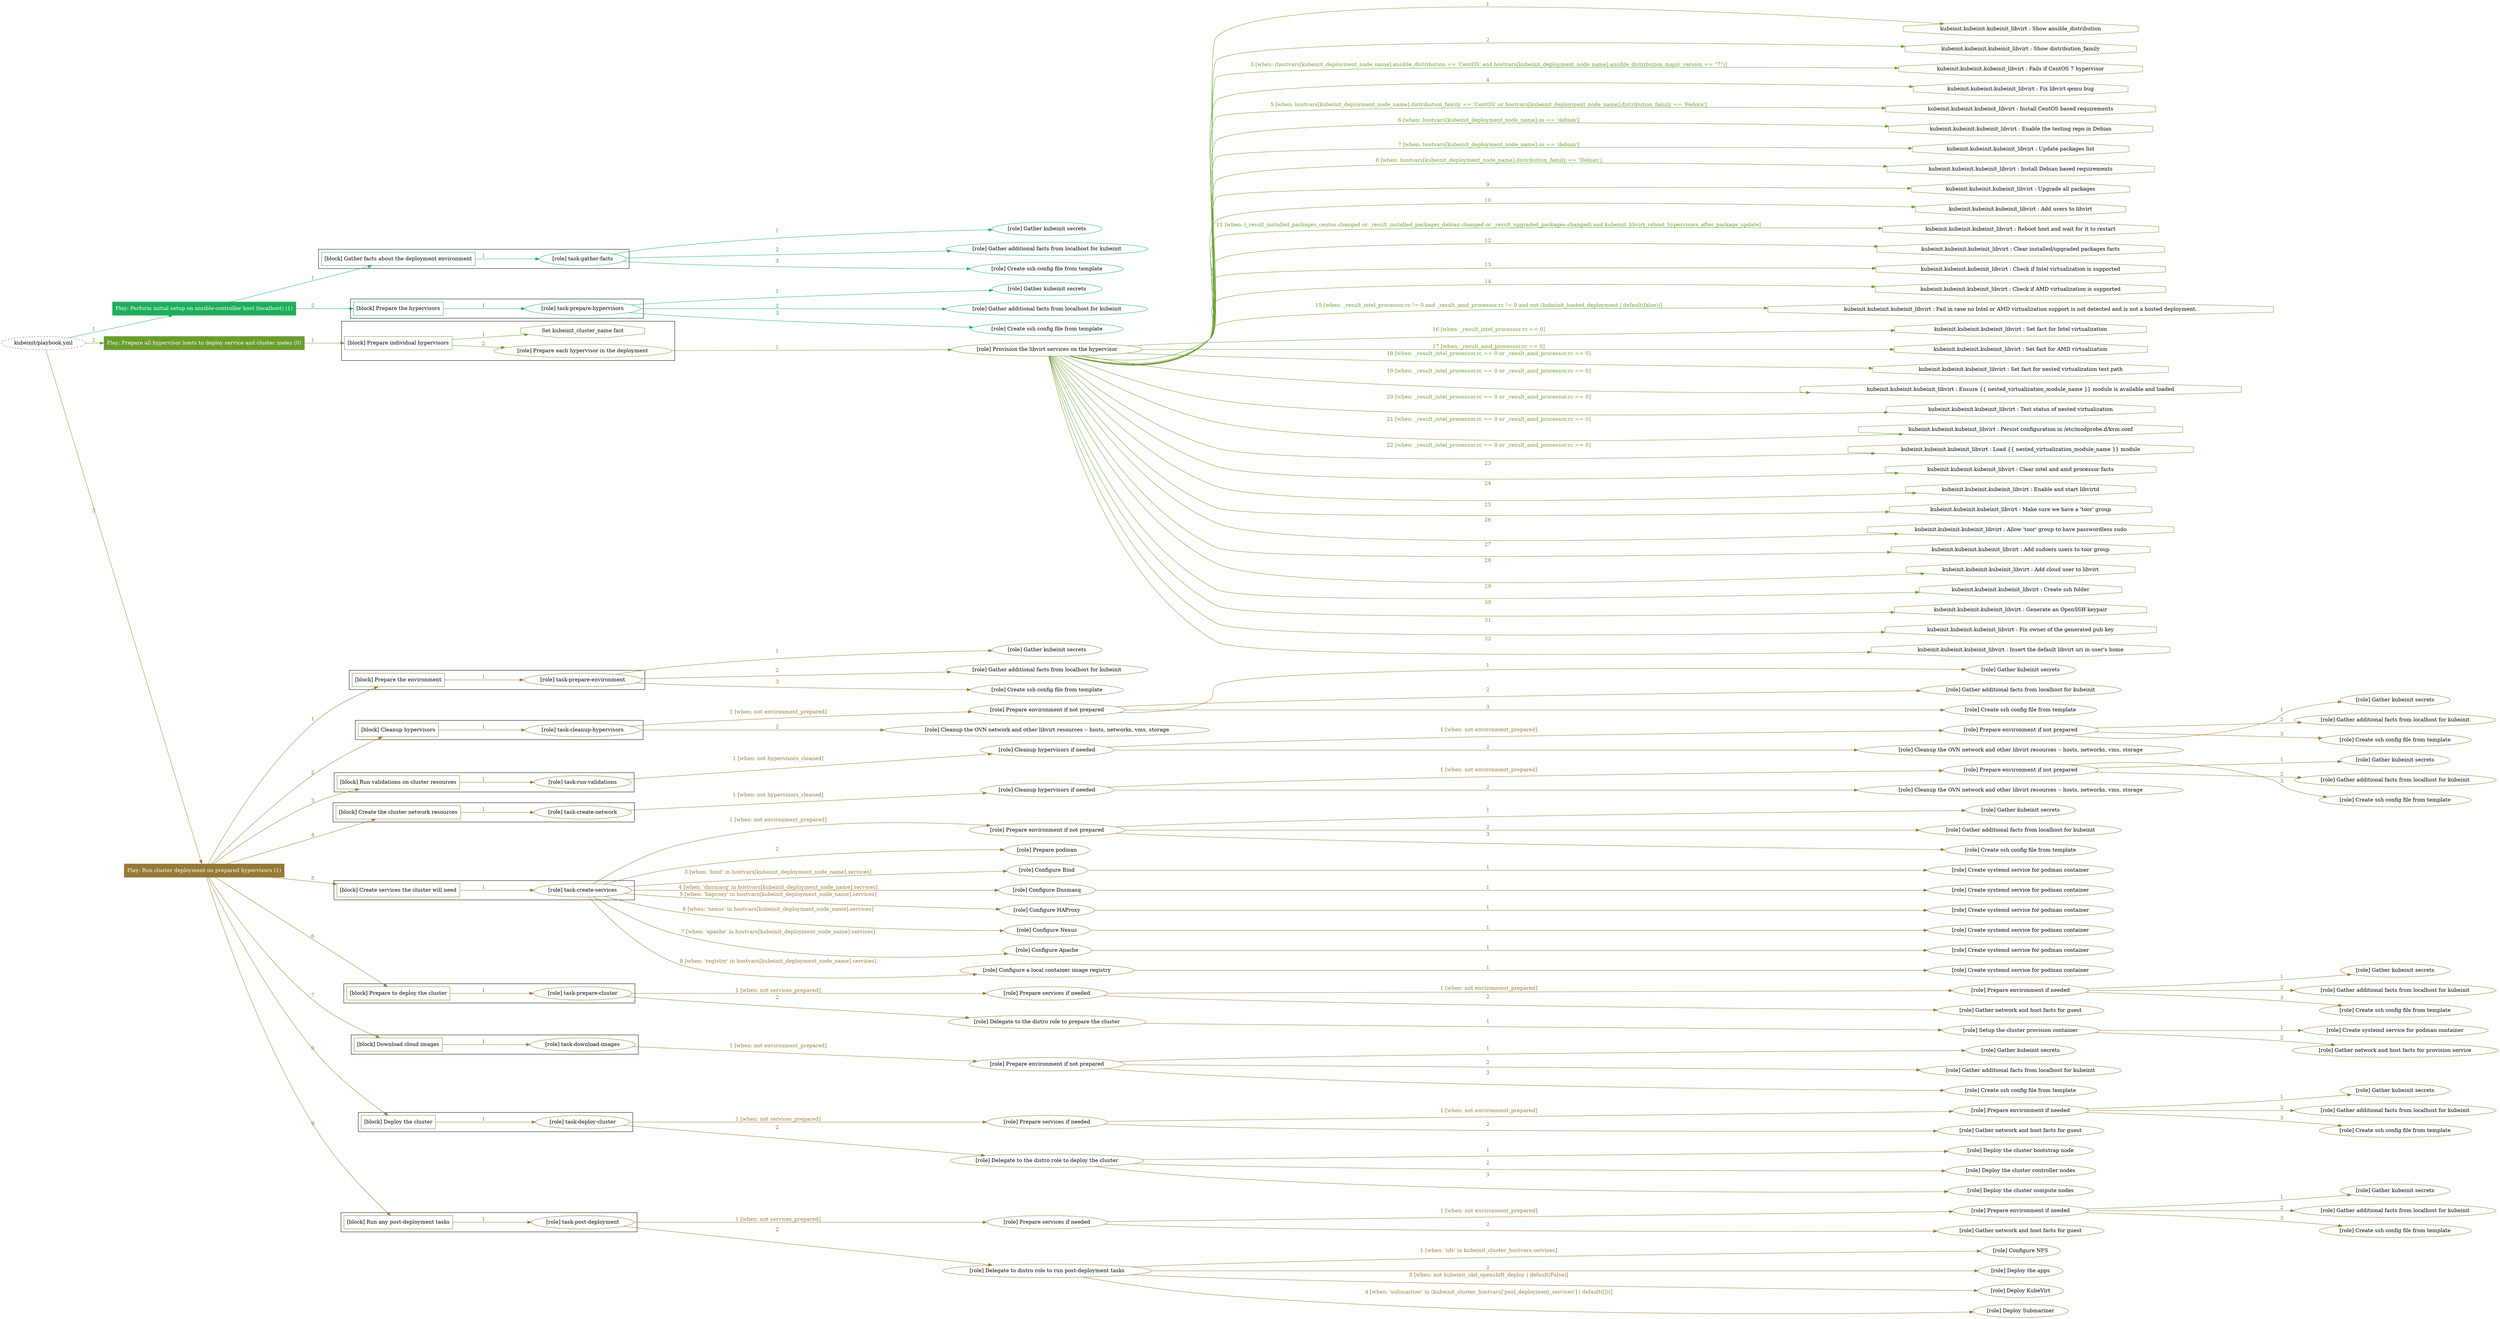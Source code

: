 digraph {
	graph [concentrate=true ordering=in rankdir=LR ratio=fill]
	edge [esep=5 sep=10]
	"kubeinit/playbook.yml" [URL="/home/runner/work/kubeinit/kubeinit/kubeinit/playbook.yml" id=playbook_3b40870b style=dotted]
	play_2f02eaa1 [label="Play: Perform initial setup on ansible-controller host (localhost) (1)" URL="/home/runner/work/kubeinit/kubeinit/kubeinit/playbook.yml" color="#1eae5c" fontcolor="#ffffff" id=play_2f02eaa1 shape=box style=filled tooltip=localhost]
	"kubeinit/playbook.yml" -> play_2f02eaa1 [label="1 " color="#1eae5c" fontcolor="#1eae5c" id=edge_37b117de labeltooltip="1 " tooltip="1 "]
	subgraph "Gather kubeinit secrets" {
		role_f2688296 [label="[role] Gather kubeinit secrets" URL="/home/runner/.ansible/collections/ansible_collections/kubeinit/kubeinit/roles/kubeinit_prepare/tasks/gather_kubeinit_facts.yml" color="#1eae5c" id=role_f2688296 tooltip="Gather kubeinit secrets"]
	}
	subgraph "Gather additional facts from localhost for kubeinit" {
		role_681c1ff6 [label="[role] Gather additional facts from localhost for kubeinit" URL="/home/runner/.ansible/collections/ansible_collections/kubeinit/kubeinit/roles/kubeinit_prepare/tasks/gather_kubeinit_facts.yml" color="#1eae5c" id=role_681c1ff6 tooltip="Gather additional facts from localhost for kubeinit"]
	}
	subgraph "Create ssh config file from template" {
		role_3a95ee9e [label="[role] Create ssh config file from template" URL="/home/runner/.ansible/collections/ansible_collections/kubeinit/kubeinit/roles/kubeinit_prepare/tasks/gather_kubeinit_facts.yml" color="#1eae5c" id=role_3a95ee9e tooltip="Create ssh config file from template"]
	}
	subgraph "task-gather-facts" {
		role_7ca264fc [label="[role] task-gather-facts" URL="/home/runner/work/kubeinit/kubeinit/kubeinit/playbook.yml" color="#1eae5c" id=role_7ca264fc tooltip="task-gather-facts"]
		role_7ca264fc -> role_f2688296 [label="1 " color="#1eae5c" fontcolor="#1eae5c" id=edge_5068c0fe labeltooltip="1 " tooltip="1 "]
		role_7ca264fc -> role_681c1ff6 [label="2 " color="#1eae5c" fontcolor="#1eae5c" id=edge_71cbb756 labeltooltip="2 " tooltip="2 "]
		role_7ca264fc -> role_3a95ee9e [label="3 " color="#1eae5c" fontcolor="#1eae5c" id=edge_960f82af labeltooltip="3 " tooltip="3 "]
	}
	subgraph "Gather kubeinit secrets" {
		role_aab7a4bd [label="[role] Gather kubeinit secrets" URL="/home/runner/.ansible/collections/ansible_collections/kubeinit/kubeinit/roles/kubeinit_prepare/tasks/gather_kubeinit_facts.yml" color="#1eae5c" id=role_aab7a4bd tooltip="Gather kubeinit secrets"]
	}
	subgraph "Gather additional facts from localhost for kubeinit" {
		role_db369f5a [label="[role] Gather additional facts from localhost for kubeinit" URL="/home/runner/.ansible/collections/ansible_collections/kubeinit/kubeinit/roles/kubeinit_prepare/tasks/gather_kubeinit_facts.yml" color="#1eae5c" id=role_db369f5a tooltip="Gather additional facts from localhost for kubeinit"]
	}
	subgraph "Create ssh config file from template" {
		role_36dd1d55 [label="[role] Create ssh config file from template" URL="/home/runner/.ansible/collections/ansible_collections/kubeinit/kubeinit/roles/kubeinit_prepare/tasks/gather_kubeinit_facts.yml" color="#1eae5c" id=role_36dd1d55 tooltip="Create ssh config file from template"]
	}
	subgraph "task-prepare-hypervisors" {
		role_15b786cc [label="[role] task-prepare-hypervisors" URL="/home/runner/work/kubeinit/kubeinit/kubeinit/playbook.yml" color="#1eae5c" id=role_15b786cc tooltip="task-prepare-hypervisors"]
		role_15b786cc -> role_aab7a4bd [label="1 " color="#1eae5c" fontcolor="#1eae5c" id=edge_95861887 labeltooltip="1 " tooltip="1 "]
		role_15b786cc -> role_db369f5a [label="2 " color="#1eae5c" fontcolor="#1eae5c" id=edge_e747550c labeltooltip="2 " tooltip="2 "]
		role_15b786cc -> role_36dd1d55 [label="3 " color="#1eae5c" fontcolor="#1eae5c" id=edge_9edb1873 labeltooltip="3 " tooltip="3 "]
	}
	subgraph "Play: Perform initial setup on ansible-controller host (localhost) (1)" {
		play_2f02eaa1 -> block_1861567a [label=1 color="#1eae5c" fontcolor="#1eae5c" id=edge_2ccacb82 labeltooltip=1 tooltip=1]
		subgraph cluster_block_1861567a {
			block_1861567a [label="[block] Gather facts about the deployment environment" URL="/home/runner/work/kubeinit/kubeinit/kubeinit/playbook.yml" color="#1eae5c" id=block_1861567a labeltooltip="Gather facts about the deployment environment" shape=box tooltip="Gather facts about the deployment environment"]
			block_1861567a -> role_7ca264fc [label="1 " color="#1eae5c" fontcolor="#1eae5c" id=edge_a9a51ffd labeltooltip="1 " tooltip="1 "]
		}
		play_2f02eaa1 -> block_8d7b2e2c [label=2 color="#1eae5c" fontcolor="#1eae5c" id=edge_6d571b56 labeltooltip=2 tooltip=2]
		subgraph cluster_block_8d7b2e2c {
			block_8d7b2e2c [label="[block] Prepare the hypervisors" URL="/home/runner/work/kubeinit/kubeinit/kubeinit/playbook.yml" color="#1eae5c" id=block_8d7b2e2c labeltooltip="Prepare the hypervisors" shape=box tooltip="Prepare the hypervisors"]
			block_8d7b2e2c -> role_15b786cc [label="1 " color="#1eae5c" fontcolor="#1eae5c" id=edge_fd70628d labeltooltip="1 " tooltip="1 "]
		}
	}
	play_cbd57466 [label="Play: Prepare all hypervisor hosts to deploy service and cluster nodes (0)" URL="/home/runner/work/kubeinit/kubeinit/kubeinit/playbook.yml" color="#6a9d2f" fontcolor="#ffffff" id=play_cbd57466 shape=box style=filled tooltip="Play: Prepare all hypervisor hosts to deploy service and cluster nodes (0)"]
	"kubeinit/playbook.yml" -> play_cbd57466 [label="2 " color="#6a9d2f" fontcolor="#6a9d2f" id=edge_7579f6fa labeltooltip="2 " tooltip="2 "]
	subgraph "Provision the libvirt services on the hypervisor" {
		role_9cfc16f7 [label="[role] Provision the libvirt services on the hypervisor" URL="/home/runner/.ansible/collections/ansible_collections/kubeinit/kubeinit/roles/kubeinit_prepare/tasks/prepare_hypervisor.yml" color="#6a9d2f" id=role_9cfc16f7 tooltip="Provision the libvirt services on the hypervisor"]
		task_bb41ac71 [label="kubeinit.kubeinit.kubeinit_libvirt : Show ansible_distribution" URL="/home/runner/.ansible/collections/ansible_collections/kubeinit/kubeinit/roles/kubeinit_libvirt/tasks/main.yml" color="#6a9d2f" id=task_bb41ac71 shape=octagon tooltip="kubeinit.kubeinit.kubeinit_libvirt : Show ansible_distribution"]
		role_9cfc16f7 -> task_bb41ac71 [label="1 " color="#6a9d2f" fontcolor="#6a9d2f" id=edge_be9761fe labeltooltip="1 " tooltip="1 "]
		task_4e45480d [label="kubeinit.kubeinit.kubeinit_libvirt : Show distribution_family" URL="/home/runner/.ansible/collections/ansible_collections/kubeinit/kubeinit/roles/kubeinit_libvirt/tasks/main.yml" color="#6a9d2f" id=task_4e45480d shape=octagon tooltip="kubeinit.kubeinit.kubeinit_libvirt : Show distribution_family"]
		role_9cfc16f7 -> task_4e45480d [label="2 " color="#6a9d2f" fontcolor="#6a9d2f" id=edge_5bf2eb8a labeltooltip="2 " tooltip="2 "]
		task_5ab25f3a [label="kubeinit.kubeinit.kubeinit_libvirt : Fails if CentOS 7 hypervisor" URL="/home/runner/.ansible/collections/ansible_collections/kubeinit/kubeinit/roles/kubeinit_libvirt/tasks/main.yml" color="#6a9d2f" id=task_5ab25f3a shape=octagon tooltip="kubeinit.kubeinit.kubeinit_libvirt : Fails if CentOS 7 hypervisor"]
		role_9cfc16f7 -> task_5ab25f3a [label="3 [when: (hostvars[kubeinit_deployment_node_name].ansible_distribution == 'CentOS' and hostvars[kubeinit_deployment_node_name].ansible_distribution_major_version == \"7\")]" color="#6a9d2f" fontcolor="#6a9d2f" id=edge_ed1b0be9 labeltooltip="3 [when: (hostvars[kubeinit_deployment_node_name].ansible_distribution == 'CentOS' and hostvars[kubeinit_deployment_node_name].ansible_distribution_major_version == \"7\")]" tooltip="3 [when: (hostvars[kubeinit_deployment_node_name].ansible_distribution == 'CentOS' and hostvars[kubeinit_deployment_node_name].ansible_distribution_major_version == \"7\")]"]
		task_e7e89a73 [label="kubeinit.kubeinit.kubeinit_libvirt : Fix libvirt qemu bug" URL="/home/runner/.ansible/collections/ansible_collections/kubeinit/kubeinit/roles/kubeinit_libvirt/tasks/main.yml" color="#6a9d2f" id=task_e7e89a73 shape=octagon tooltip="kubeinit.kubeinit.kubeinit_libvirt : Fix libvirt qemu bug"]
		role_9cfc16f7 -> task_e7e89a73 [label="4 " color="#6a9d2f" fontcolor="#6a9d2f" id=edge_d0fbff48 labeltooltip="4 " tooltip="4 "]
		task_4343c607 [label="kubeinit.kubeinit.kubeinit_libvirt : Install CentOS based requirements" URL="/home/runner/.ansible/collections/ansible_collections/kubeinit/kubeinit/roles/kubeinit_libvirt/tasks/main.yml" color="#6a9d2f" id=task_4343c607 shape=octagon tooltip="kubeinit.kubeinit.kubeinit_libvirt : Install CentOS based requirements"]
		role_9cfc16f7 -> task_4343c607 [label="5 [when: hostvars[kubeinit_deployment_node_name].distribution_family == 'CentOS' or hostvars[kubeinit_deployment_node_name].distribution_family == 'Fedora']" color="#6a9d2f" fontcolor="#6a9d2f" id=edge_e0c9ebb2 labeltooltip="5 [when: hostvars[kubeinit_deployment_node_name].distribution_family == 'CentOS' or hostvars[kubeinit_deployment_node_name].distribution_family == 'Fedora']" tooltip="5 [when: hostvars[kubeinit_deployment_node_name].distribution_family == 'CentOS' or hostvars[kubeinit_deployment_node_name].distribution_family == 'Fedora']"]
		task_c0217ca9 [label="kubeinit.kubeinit.kubeinit_libvirt : Enable the testing repo in Debian" URL="/home/runner/.ansible/collections/ansible_collections/kubeinit/kubeinit/roles/kubeinit_libvirt/tasks/main.yml" color="#6a9d2f" id=task_c0217ca9 shape=octagon tooltip="kubeinit.kubeinit.kubeinit_libvirt : Enable the testing repo in Debian"]
		role_9cfc16f7 -> task_c0217ca9 [label="6 [when: hostvars[kubeinit_deployment_node_name].os == 'debian']" color="#6a9d2f" fontcolor="#6a9d2f" id=edge_cd344d5f labeltooltip="6 [when: hostvars[kubeinit_deployment_node_name].os == 'debian']" tooltip="6 [when: hostvars[kubeinit_deployment_node_name].os == 'debian']"]
		task_b7458547 [label="kubeinit.kubeinit.kubeinit_libvirt : Update packages list" URL="/home/runner/.ansible/collections/ansible_collections/kubeinit/kubeinit/roles/kubeinit_libvirt/tasks/main.yml" color="#6a9d2f" id=task_b7458547 shape=octagon tooltip="kubeinit.kubeinit.kubeinit_libvirt : Update packages list"]
		role_9cfc16f7 -> task_b7458547 [label="7 [when: hostvars[kubeinit_deployment_node_name].os == 'debian']" color="#6a9d2f" fontcolor="#6a9d2f" id=edge_3ba72596 labeltooltip="7 [when: hostvars[kubeinit_deployment_node_name].os == 'debian']" tooltip="7 [when: hostvars[kubeinit_deployment_node_name].os == 'debian']"]
		task_cec2689b [label="kubeinit.kubeinit.kubeinit_libvirt : Install Debian based requirements" URL="/home/runner/.ansible/collections/ansible_collections/kubeinit/kubeinit/roles/kubeinit_libvirt/tasks/main.yml" color="#6a9d2f" id=task_cec2689b shape=octagon tooltip="kubeinit.kubeinit.kubeinit_libvirt : Install Debian based requirements"]
		role_9cfc16f7 -> task_cec2689b [label="8 [when: hostvars[kubeinit_deployment_node_name].distribution_family == 'Debian']" color="#6a9d2f" fontcolor="#6a9d2f" id=edge_e3cadd0e labeltooltip="8 [when: hostvars[kubeinit_deployment_node_name].distribution_family == 'Debian']" tooltip="8 [when: hostvars[kubeinit_deployment_node_name].distribution_family == 'Debian']"]
		task_de6f4843 [label="kubeinit.kubeinit.kubeinit_libvirt : Upgrade all packages" URL="/home/runner/.ansible/collections/ansible_collections/kubeinit/kubeinit/roles/kubeinit_libvirt/tasks/main.yml" color="#6a9d2f" id=task_de6f4843 shape=octagon tooltip="kubeinit.kubeinit.kubeinit_libvirt : Upgrade all packages"]
		role_9cfc16f7 -> task_de6f4843 [label="9 " color="#6a9d2f" fontcolor="#6a9d2f" id=edge_4af02296 labeltooltip="9 " tooltip="9 "]
		task_ada55b78 [label="kubeinit.kubeinit.kubeinit_libvirt : Add users to libvirt" URL="/home/runner/.ansible/collections/ansible_collections/kubeinit/kubeinit/roles/kubeinit_libvirt/tasks/main.yml" color="#6a9d2f" id=task_ada55b78 shape=octagon tooltip="kubeinit.kubeinit.kubeinit_libvirt : Add users to libvirt"]
		role_9cfc16f7 -> task_ada55b78 [label="10 " color="#6a9d2f" fontcolor="#6a9d2f" id=edge_ba0f1346 labeltooltip="10 " tooltip="10 "]
		task_84255493 [label="kubeinit.kubeinit.kubeinit_libvirt : Reboot host and wait for it to restart" URL="/home/runner/.ansible/collections/ansible_collections/kubeinit/kubeinit/roles/kubeinit_libvirt/tasks/main.yml" color="#6a9d2f" id=task_84255493 shape=octagon tooltip="kubeinit.kubeinit.kubeinit_libvirt : Reboot host and wait for it to restart"]
		role_9cfc16f7 -> task_84255493 [label="11 [when: (_result_installed_packages_centos.changed or _result_installed_packages_debian.changed or _result_upgraded_packages.changed) and kubeinit_libvirt_reboot_hypervisors_after_package_update]" color="#6a9d2f" fontcolor="#6a9d2f" id=edge_1a431076 labeltooltip="11 [when: (_result_installed_packages_centos.changed or _result_installed_packages_debian.changed or _result_upgraded_packages.changed) and kubeinit_libvirt_reboot_hypervisors_after_package_update]" tooltip="11 [when: (_result_installed_packages_centos.changed or _result_installed_packages_debian.changed or _result_upgraded_packages.changed) and kubeinit_libvirt_reboot_hypervisors_after_package_update]"]
		task_16153f68 [label="kubeinit.kubeinit.kubeinit_libvirt : Clear installed/upgraded packages facts" URL="/home/runner/.ansible/collections/ansible_collections/kubeinit/kubeinit/roles/kubeinit_libvirt/tasks/main.yml" color="#6a9d2f" id=task_16153f68 shape=octagon tooltip="kubeinit.kubeinit.kubeinit_libvirt : Clear installed/upgraded packages facts"]
		role_9cfc16f7 -> task_16153f68 [label="12 " color="#6a9d2f" fontcolor="#6a9d2f" id=edge_16df6b8a labeltooltip="12 " tooltip="12 "]
		task_53b82a82 [label="kubeinit.kubeinit.kubeinit_libvirt : Check if Intel virtualization is supported" URL="/home/runner/.ansible/collections/ansible_collections/kubeinit/kubeinit/roles/kubeinit_libvirt/tasks/main.yml" color="#6a9d2f" id=task_53b82a82 shape=octagon tooltip="kubeinit.kubeinit.kubeinit_libvirt : Check if Intel virtualization is supported"]
		role_9cfc16f7 -> task_53b82a82 [label="13 " color="#6a9d2f" fontcolor="#6a9d2f" id=edge_bca51fff labeltooltip="13 " tooltip="13 "]
		task_51ae57ee [label="kubeinit.kubeinit.kubeinit_libvirt : Check if AMD virtualization is supported" URL="/home/runner/.ansible/collections/ansible_collections/kubeinit/kubeinit/roles/kubeinit_libvirt/tasks/main.yml" color="#6a9d2f" id=task_51ae57ee shape=octagon tooltip="kubeinit.kubeinit.kubeinit_libvirt : Check if AMD virtualization is supported"]
		role_9cfc16f7 -> task_51ae57ee [label="14 " color="#6a9d2f" fontcolor="#6a9d2f" id=edge_66e980db labeltooltip="14 " tooltip="14 "]
		task_0c4b0633 [label="kubeinit.kubeinit.kubeinit_libvirt : Fail in case no Intel or AMD virtualization support is not detected and is not a hosted deployment." URL="/home/runner/.ansible/collections/ansible_collections/kubeinit/kubeinit/roles/kubeinit_libvirt/tasks/main.yml" color="#6a9d2f" id=task_0c4b0633 shape=octagon tooltip="kubeinit.kubeinit.kubeinit_libvirt : Fail in case no Intel or AMD virtualization support is not detected and is not a hosted deployment."]
		role_9cfc16f7 -> task_0c4b0633 [label="15 [when: _result_intel_processor.rc != 0 and _result_amd_processor.rc != 0 and not (kubeinit_hosted_deployment | default(false))]" color="#6a9d2f" fontcolor="#6a9d2f" id=edge_a767058f labeltooltip="15 [when: _result_intel_processor.rc != 0 and _result_amd_processor.rc != 0 and not (kubeinit_hosted_deployment | default(false))]" tooltip="15 [when: _result_intel_processor.rc != 0 and _result_amd_processor.rc != 0 and not (kubeinit_hosted_deployment | default(false))]"]
		task_f4a8e646 [label="kubeinit.kubeinit.kubeinit_libvirt : Set fact for Intel virtualization" URL="/home/runner/.ansible/collections/ansible_collections/kubeinit/kubeinit/roles/kubeinit_libvirt/tasks/main.yml" color="#6a9d2f" id=task_f4a8e646 shape=octagon tooltip="kubeinit.kubeinit.kubeinit_libvirt : Set fact for Intel virtualization"]
		role_9cfc16f7 -> task_f4a8e646 [label="16 [when: _result_intel_processor.rc == 0]" color="#6a9d2f" fontcolor="#6a9d2f" id=edge_67c8b8f9 labeltooltip="16 [when: _result_intel_processor.rc == 0]" tooltip="16 [when: _result_intel_processor.rc == 0]"]
		task_d57ec0f5 [label="kubeinit.kubeinit.kubeinit_libvirt : Set fact for AMD virtualization" URL="/home/runner/.ansible/collections/ansible_collections/kubeinit/kubeinit/roles/kubeinit_libvirt/tasks/main.yml" color="#6a9d2f" id=task_d57ec0f5 shape=octagon tooltip="kubeinit.kubeinit.kubeinit_libvirt : Set fact for AMD virtualization"]
		role_9cfc16f7 -> task_d57ec0f5 [label="17 [when: _result_amd_processor.rc == 0]" color="#6a9d2f" fontcolor="#6a9d2f" id=edge_1073f613 labeltooltip="17 [when: _result_amd_processor.rc == 0]" tooltip="17 [when: _result_amd_processor.rc == 0]"]
		task_c9c693a1 [label="kubeinit.kubeinit.kubeinit_libvirt : Set fact for nested virtualization test path" URL="/home/runner/.ansible/collections/ansible_collections/kubeinit/kubeinit/roles/kubeinit_libvirt/tasks/main.yml" color="#6a9d2f" id=task_c9c693a1 shape=octagon tooltip="kubeinit.kubeinit.kubeinit_libvirt : Set fact for nested virtualization test path"]
		role_9cfc16f7 -> task_c9c693a1 [label="18 [when: _result_intel_processor.rc == 0 or _result_amd_processor.rc == 0]" color="#6a9d2f" fontcolor="#6a9d2f" id=edge_0d74fd94 labeltooltip="18 [when: _result_intel_processor.rc == 0 or _result_amd_processor.rc == 0]" tooltip="18 [when: _result_intel_processor.rc == 0 or _result_amd_processor.rc == 0]"]
		task_71cf2c92 [label="kubeinit.kubeinit.kubeinit_libvirt : Ensure {{ nested_virtualization_module_name }} module is available and loaded" URL="/home/runner/.ansible/collections/ansible_collections/kubeinit/kubeinit/roles/kubeinit_libvirt/tasks/main.yml" color="#6a9d2f" id=task_71cf2c92 shape=octagon tooltip="kubeinit.kubeinit.kubeinit_libvirt : Ensure {{ nested_virtualization_module_name }} module is available and loaded"]
		role_9cfc16f7 -> task_71cf2c92 [label="19 [when: _result_intel_processor.rc == 0 or _result_amd_processor.rc == 0]" color="#6a9d2f" fontcolor="#6a9d2f" id=edge_e992decb labeltooltip="19 [when: _result_intel_processor.rc == 0 or _result_amd_processor.rc == 0]" tooltip="19 [when: _result_intel_processor.rc == 0 or _result_amd_processor.rc == 0]"]
		task_128d598e [label="kubeinit.kubeinit.kubeinit_libvirt : Test status of nested virtualization" URL="/home/runner/.ansible/collections/ansible_collections/kubeinit/kubeinit/roles/kubeinit_libvirt/tasks/main.yml" color="#6a9d2f" id=task_128d598e shape=octagon tooltip="kubeinit.kubeinit.kubeinit_libvirt : Test status of nested virtualization"]
		role_9cfc16f7 -> task_128d598e [label="20 [when: _result_intel_processor.rc == 0 or _result_amd_processor.rc == 0]" color="#6a9d2f" fontcolor="#6a9d2f" id=edge_9ad9bfc9 labeltooltip="20 [when: _result_intel_processor.rc == 0 or _result_amd_processor.rc == 0]" tooltip="20 [when: _result_intel_processor.rc == 0 or _result_amd_processor.rc == 0]"]
		task_476dd613 [label="kubeinit.kubeinit.kubeinit_libvirt : Persist configuration in /etc/modprobe.d/kvm.conf" URL="/home/runner/.ansible/collections/ansible_collections/kubeinit/kubeinit/roles/kubeinit_libvirt/tasks/main.yml" color="#6a9d2f" id=task_476dd613 shape=octagon tooltip="kubeinit.kubeinit.kubeinit_libvirt : Persist configuration in /etc/modprobe.d/kvm.conf"]
		role_9cfc16f7 -> task_476dd613 [label="21 [when: _result_intel_processor.rc == 0 or _result_amd_processor.rc == 0]" color="#6a9d2f" fontcolor="#6a9d2f" id=edge_76dd2527 labeltooltip="21 [when: _result_intel_processor.rc == 0 or _result_amd_processor.rc == 0]" tooltip="21 [when: _result_intel_processor.rc == 0 or _result_amd_processor.rc == 0]"]
		task_f8433249 [label="kubeinit.kubeinit.kubeinit_libvirt : Load {{ nested_virtualization_module_name }} module" URL="/home/runner/.ansible/collections/ansible_collections/kubeinit/kubeinit/roles/kubeinit_libvirt/tasks/main.yml" color="#6a9d2f" id=task_f8433249 shape=octagon tooltip="kubeinit.kubeinit.kubeinit_libvirt : Load {{ nested_virtualization_module_name }} module"]
		role_9cfc16f7 -> task_f8433249 [label="22 [when: _result_intel_processor.rc == 0 or _result_amd_processor.rc == 0]" color="#6a9d2f" fontcolor="#6a9d2f" id=edge_1b86e520 labeltooltip="22 [when: _result_intel_processor.rc == 0 or _result_amd_processor.rc == 0]" tooltip="22 [when: _result_intel_processor.rc == 0 or _result_amd_processor.rc == 0]"]
		task_43b5449f [label="kubeinit.kubeinit.kubeinit_libvirt : Clear intel and amd processor facts" URL="/home/runner/.ansible/collections/ansible_collections/kubeinit/kubeinit/roles/kubeinit_libvirt/tasks/main.yml" color="#6a9d2f" id=task_43b5449f shape=octagon tooltip="kubeinit.kubeinit.kubeinit_libvirt : Clear intel and amd processor facts"]
		role_9cfc16f7 -> task_43b5449f [label="23 " color="#6a9d2f" fontcolor="#6a9d2f" id=edge_eb423af6 labeltooltip="23 " tooltip="23 "]
		task_a73b5773 [label="kubeinit.kubeinit.kubeinit_libvirt : Enable and start libvirtd" URL="/home/runner/.ansible/collections/ansible_collections/kubeinit/kubeinit/roles/kubeinit_libvirt/tasks/main.yml" color="#6a9d2f" id=task_a73b5773 shape=octagon tooltip="kubeinit.kubeinit.kubeinit_libvirt : Enable and start libvirtd"]
		role_9cfc16f7 -> task_a73b5773 [label="24 " color="#6a9d2f" fontcolor="#6a9d2f" id=edge_ed71d111 labeltooltip="24 " tooltip="24 "]
		task_f91e0447 [label="kubeinit.kubeinit.kubeinit_libvirt : Make sure we have a 'toor' group" URL="/home/runner/.ansible/collections/ansible_collections/kubeinit/kubeinit/roles/kubeinit_libvirt/tasks/60_create_cloud_user.yml" color="#6a9d2f" id=task_f91e0447 shape=octagon tooltip="kubeinit.kubeinit.kubeinit_libvirt : Make sure we have a 'toor' group"]
		role_9cfc16f7 -> task_f91e0447 [label="25 " color="#6a9d2f" fontcolor="#6a9d2f" id=edge_b7936677 labeltooltip="25 " tooltip="25 "]
		task_816c8511 [label="kubeinit.kubeinit.kubeinit_libvirt : Allow 'toor' group to have passwordless sudo" URL="/home/runner/.ansible/collections/ansible_collections/kubeinit/kubeinit/roles/kubeinit_libvirt/tasks/60_create_cloud_user.yml" color="#6a9d2f" id=task_816c8511 shape=octagon tooltip="kubeinit.kubeinit.kubeinit_libvirt : Allow 'toor' group to have passwordless sudo"]
		role_9cfc16f7 -> task_816c8511 [label="26 " color="#6a9d2f" fontcolor="#6a9d2f" id=edge_afb9a2b7 labeltooltip="26 " tooltip="26 "]
		task_6763340d [label="kubeinit.kubeinit.kubeinit_libvirt : Add sudoers users to toor group" URL="/home/runner/.ansible/collections/ansible_collections/kubeinit/kubeinit/roles/kubeinit_libvirt/tasks/60_create_cloud_user.yml" color="#6a9d2f" id=task_6763340d shape=octagon tooltip="kubeinit.kubeinit.kubeinit_libvirt : Add sudoers users to toor group"]
		role_9cfc16f7 -> task_6763340d [label="27 " color="#6a9d2f" fontcolor="#6a9d2f" id=edge_caebafae labeltooltip="27 " tooltip="27 "]
		task_e63398c3 [label="kubeinit.kubeinit.kubeinit_libvirt : Add cloud user to libvirt" URL="/home/runner/.ansible/collections/ansible_collections/kubeinit/kubeinit/roles/kubeinit_libvirt/tasks/60_create_cloud_user.yml" color="#6a9d2f" id=task_e63398c3 shape=octagon tooltip="kubeinit.kubeinit.kubeinit_libvirt : Add cloud user to libvirt"]
		role_9cfc16f7 -> task_e63398c3 [label="28 " color="#6a9d2f" fontcolor="#6a9d2f" id=edge_bcc47141 labeltooltip="28 " tooltip="28 "]
		task_2121b49f [label="kubeinit.kubeinit.kubeinit_libvirt : Create ssh folder" URL="/home/runner/.ansible/collections/ansible_collections/kubeinit/kubeinit/roles/kubeinit_libvirt/tasks/60_create_cloud_user.yml" color="#6a9d2f" id=task_2121b49f shape=octagon tooltip="kubeinit.kubeinit.kubeinit_libvirt : Create ssh folder"]
		role_9cfc16f7 -> task_2121b49f [label="29 " color="#6a9d2f" fontcolor="#6a9d2f" id=edge_dc6b6571 labeltooltip="29 " tooltip="29 "]
		task_fea1df45 [label="kubeinit.kubeinit.kubeinit_libvirt : Generate an OpenSSH keypair" URL="/home/runner/.ansible/collections/ansible_collections/kubeinit/kubeinit/roles/kubeinit_libvirt/tasks/60_create_cloud_user.yml" color="#6a9d2f" id=task_fea1df45 shape=octagon tooltip="kubeinit.kubeinit.kubeinit_libvirt : Generate an OpenSSH keypair"]
		role_9cfc16f7 -> task_fea1df45 [label="30 " color="#6a9d2f" fontcolor="#6a9d2f" id=edge_5c0fa3de labeltooltip="30 " tooltip="30 "]
		task_1d975c9c [label="kubeinit.kubeinit.kubeinit_libvirt : Fix owner of the generated pub key" URL="/home/runner/.ansible/collections/ansible_collections/kubeinit/kubeinit/roles/kubeinit_libvirt/tasks/60_create_cloud_user.yml" color="#6a9d2f" id=task_1d975c9c shape=octagon tooltip="kubeinit.kubeinit.kubeinit_libvirt : Fix owner of the generated pub key"]
		role_9cfc16f7 -> task_1d975c9c [label="31 " color="#6a9d2f" fontcolor="#6a9d2f" id=edge_8054e389 labeltooltip="31 " tooltip="31 "]
		task_0f47edc0 [label="kubeinit.kubeinit.kubeinit_libvirt : Insert the default libvirt uri in user's home" URL="/home/runner/.ansible/collections/ansible_collections/kubeinit/kubeinit/roles/kubeinit_libvirt/tasks/60_create_cloud_user.yml" color="#6a9d2f" id=task_0f47edc0 shape=octagon tooltip="kubeinit.kubeinit.kubeinit_libvirt : Insert the default libvirt uri in user's home"]
		role_9cfc16f7 -> task_0f47edc0 [label="32 " color="#6a9d2f" fontcolor="#6a9d2f" id=edge_ef552761 labeltooltip="32 " tooltip="32 "]
	}
	subgraph "Prepare each hypervisor in the deployment" {
		role_3879b718 [label="[role] Prepare each hypervisor in the deployment" URL="/home/runner/work/kubeinit/kubeinit/kubeinit/playbook.yml" color="#6a9d2f" id=role_3879b718 tooltip="Prepare each hypervisor in the deployment"]
		role_3879b718 -> role_9cfc16f7 [label="1 " color="#6a9d2f" fontcolor="#6a9d2f" id=edge_e5225059 labeltooltip="1 " tooltip="1 "]
	}
	subgraph "Play: Prepare all hypervisor hosts to deploy service and cluster nodes (0)" {
		play_cbd57466 -> block_9e32280d [label=1 color="#6a9d2f" fontcolor="#6a9d2f" id=edge_9ba017d7 labeltooltip=1 tooltip=1]
		subgraph cluster_block_9e32280d {
			block_9e32280d [label="[block] Prepare individual hypervisors" URL="/home/runner/work/kubeinit/kubeinit/kubeinit/playbook.yml" color="#6a9d2f" id=block_9e32280d labeltooltip="Prepare individual hypervisors" shape=box tooltip="Prepare individual hypervisors"]
			block_9e32280d -> role_3879b718 [label="2 " color="#6a9d2f" fontcolor="#6a9d2f" id=edge_c023e5ab labeltooltip="2 " tooltip="2 "]
			task_38327f56 [label="Set kubeinit_cluster_name fact" URL="/home/runner/work/kubeinit/kubeinit/kubeinit/playbook.yml" color="#6a9d2f" id=task_38327f56 shape=octagon tooltip="Set kubeinit_cluster_name fact"]
			block_9e32280d -> task_38327f56 [label="1 " color="#6a9d2f" fontcolor="#6a9d2f" id=edge_9fdf196f labeltooltip="1 " tooltip="1 "]
		}
	}
	play_d4aacc9a [label="Play: Run cluster deployment on prepared hypervisors (1)" URL="/home/runner/work/kubeinit/kubeinit/kubeinit/playbook.yml" color="#977935" fontcolor="#ffffff" id=play_d4aacc9a shape=box style=filled tooltip=localhost]
	"kubeinit/playbook.yml" -> play_d4aacc9a [label="3 " color="#977935" fontcolor="#977935" id=edge_9cd97ca1 labeltooltip="3 " tooltip="3 "]
	subgraph "Gather kubeinit secrets" {
		role_01ebf628 [label="[role] Gather kubeinit secrets" URL="/home/runner/.ansible/collections/ansible_collections/kubeinit/kubeinit/roles/kubeinit_prepare/tasks/gather_kubeinit_facts.yml" color="#977935" id=role_01ebf628 tooltip="Gather kubeinit secrets"]
	}
	subgraph "Gather additional facts from localhost for kubeinit" {
		role_bf816e33 [label="[role] Gather additional facts from localhost for kubeinit" URL="/home/runner/.ansible/collections/ansible_collections/kubeinit/kubeinit/roles/kubeinit_prepare/tasks/gather_kubeinit_facts.yml" color="#977935" id=role_bf816e33 tooltip="Gather additional facts from localhost for kubeinit"]
	}
	subgraph "Create ssh config file from template" {
		role_22b19837 [label="[role] Create ssh config file from template" URL="/home/runner/.ansible/collections/ansible_collections/kubeinit/kubeinit/roles/kubeinit_prepare/tasks/gather_kubeinit_facts.yml" color="#977935" id=role_22b19837 tooltip="Create ssh config file from template"]
	}
	subgraph "task-prepare-environment" {
		role_2a7cc805 [label="[role] task-prepare-environment" URL="/home/runner/work/kubeinit/kubeinit/kubeinit/playbook.yml" color="#977935" id=role_2a7cc805 tooltip="task-prepare-environment"]
		role_2a7cc805 -> role_01ebf628 [label="1 " color="#977935" fontcolor="#977935" id=edge_d18017ef labeltooltip="1 " tooltip="1 "]
		role_2a7cc805 -> role_bf816e33 [label="2 " color="#977935" fontcolor="#977935" id=edge_aacb01eb labeltooltip="2 " tooltip="2 "]
		role_2a7cc805 -> role_22b19837 [label="3 " color="#977935" fontcolor="#977935" id=edge_0fb615b7 labeltooltip="3 " tooltip="3 "]
	}
	subgraph "Gather kubeinit secrets" {
		role_af1d0cb6 [label="[role] Gather kubeinit secrets" URL="/home/runner/.ansible/collections/ansible_collections/kubeinit/kubeinit/roles/kubeinit_prepare/tasks/gather_kubeinit_facts.yml" color="#977935" id=role_af1d0cb6 tooltip="Gather kubeinit secrets"]
	}
	subgraph "Gather additional facts from localhost for kubeinit" {
		role_91c8ab9b [label="[role] Gather additional facts from localhost for kubeinit" URL="/home/runner/.ansible/collections/ansible_collections/kubeinit/kubeinit/roles/kubeinit_prepare/tasks/gather_kubeinit_facts.yml" color="#977935" id=role_91c8ab9b tooltip="Gather additional facts from localhost for kubeinit"]
	}
	subgraph "Create ssh config file from template" {
		role_5809f664 [label="[role] Create ssh config file from template" URL="/home/runner/.ansible/collections/ansible_collections/kubeinit/kubeinit/roles/kubeinit_prepare/tasks/gather_kubeinit_facts.yml" color="#977935" id=role_5809f664 tooltip="Create ssh config file from template"]
	}
	subgraph "Prepare environment if not prepared" {
		role_9fa75285 [label="[role] Prepare environment if not prepared" URL="/home/runner/.ansible/collections/ansible_collections/kubeinit/kubeinit/roles/kubeinit_prepare/tasks/cleanup_hypervisors.yml" color="#977935" id=role_9fa75285 tooltip="Prepare environment if not prepared"]
		role_9fa75285 -> role_af1d0cb6 [label="1 " color="#977935" fontcolor="#977935" id=edge_fee3e067 labeltooltip="1 " tooltip="1 "]
		role_9fa75285 -> role_91c8ab9b [label="2 " color="#977935" fontcolor="#977935" id=edge_8d191b48 labeltooltip="2 " tooltip="2 "]
		role_9fa75285 -> role_5809f664 [label="3 " color="#977935" fontcolor="#977935" id=edge_c552eaa8 labeltooltip="3 " tooltip="3 "]
	}
	subgraph "Cleanup the OVN network and other libvirt resources -- hosts, networks, vms, storage" {
		role_63c34811 [label="[role] Cleanup the OVN network and other libvirt resources -- hosts, networks, vms, storage" URL="/home/runner/.ansible/collections/ansible_collections/kubeinit/kubeinit/roles/kubeinit_prepare/tasks/cleanup_hypervisors.yml" color="#977935" id=role_63c34811 tooltip="Cleanup the OVN network and other libvirt resources -- hosts, networks, vms, storage"]
	}
	subgraph "task-cleanup-hypervisors" {
		role_4ccc07c3 [label="[role] task-cleanup-hypervisors" URL="/home/runner/work/kubeinit/kubeinit/kubeinit/playbook.yml" color="#977935" id=role_4ccc07c3 tooltip="task-cleanup-hypervisors"]
		role_4ccc07c3 -> role_9fa75285 [label="1 [when: not environment_prepared]" color="#977935" fontcolor="#977935" id=edge_cb6aa063 labeltooltip="1 [when: not environment_prepared]" tooltip="1 [when: not environment_prepared]"]
		role_4ccc07c3 -> role_63c34811 [label="2 " color="#977935" fontcolor="#977935" id=edge_bf48c3bc labeltooltip="2 " tooltip="2 "]
	}
	subgraph "Gather kubeinit secrets" {
		role_f509affa [label="[role] Gather kubeinit secrets" URL="/home/runner/.ansible/collections/ansible_collections/kubeinit/kubeinit/roles/kubeinit_prepare/tasks/gather_kubeinit_facts.yml" color="#977935" id=role_f509affa tooltip="Gather kubeinit secrets"]
	}
	subgraph "Gather additional facts from localhost for kubeinit" {
		role_79a6277c [label="[role] Gather additional facts from localhost for kubeinit" URL="/home/runner/.ansible/collections/ansible_collections/kubeinit/kubeinit/roles/kubeinit_prepare/tasks/gather_kubeinit_facts.yml" color="#977935" id=role_79a6277c tooltip="Gather additional facts from localhost for kubeinit"]
	}
	subgraph "Create ssh config file from template" {
		role_f0a882a0 [label="[role] Create ssh config file from template" URL="/home/runner/.ansible/collections/ansible_collections/kubeinit/kubeinit/roles/kubeinit_prepare/tasks/gather_kubeinit_facts.yml" color="#977935" id=role_f0a882a0 tooltip="Create ssh config file from template"]
	}
	subgraph "Prepare environment if not prepared" {
		role_5c839e04 [label="[role] Prepare environment if not prepared" URL="/home/runner/.ansible/collections/ansible_collections/kubeinit/kubeinit/roles/kubeinit_prepare/tasks/cleanup_hypervisors.yml" color="#977935" id=role_5c839e04 tooltip="Prepare environment if not prepared"]
		role_5c839e04 -> role_f509affa [label="1 " color="#977935" fontcolor="#977935" id=edge_99c28bc7 labeltooltip="1 " tooltip="1 "]
		role_5c839e04 -> role_79a6277c [label="2 " color="#977935" fontcolor="#977935" id=edge_bc3ea4e6 labeltooltip="2 " tooltip="2 "]
		role_5c839e04 -> role_f0a882a0 [label="3 " color="#977935" fontcolor="#977935" id=edge_4bce981e labeltooltip="3 " tooltip="3 "]
	}
	subgraph "Cleanup the OVN network and other libvirt resources -- hosts, networks, vms, storage" {
		role_564dd2e7 [label="[role] Cleanup the OVN network and other libvirt resources -- hosts, networks, vms, storage" URL="/home/runner/.ansible/collections/ansible_collections/kubeinit/kubeinit/roles/kubeinit_prepare/tasks/cleanup_hypervisors.yml" color="#977935" id=role_564dd2e7 tooltip="Cleanup the OVN network and other libvirt resources -- hosts, networks, vms, storage"]
	}
	subgraph "Cleanup hypervisors if needed" {
		role_b73d79dd [label="[role] Cleanup hypervisors if needed" URL="/home/runner/.ansible/collections/ansible_collections/kubeinit/kubeinit/roles/kubeinit_validations/tasks/main.yml" color="#977935" id=role_b73d79dd tooltip="Cleanup hypervisors if needed"]
		role_b73d79dd -> role_5c839e04 [label="1 [when: not environment_prepared]" color="#977935" fontcolor="#977935" id=edge_1a991fb3 labeltooltip="1 [when: not environment_prepared]" tooltip="1 [when: not environment_prepared]"]
		role_b73d79dd -> role_564dd2e7 [label="2 " color="#977935" fontcolor="#977935" id=edge_0603c507 labeltooltip="2 " tooltip="2 "]
	}
	subgraph "task-run-validations" {
		role_1e797a6b [label="[role] task-run-validations" URL="/home/runner/work/kubeinit/kubeinit/kubeinit/playbook.yml" color="#977935" id=role_1e797a6b tooltip="task-run-validations"]
		role_1e797a6b -> role_b73d79dd [label="1 [when: not hypervisors_cleaned]" color="#977935" fontcolor="#977935" id=edge_a1b5820e labeltooltip="1 [when: not hypervisors_cleaned]" tooltip="1 [when: not hypervisors_cleaned]"]
	}
	subgraph "Gather kubeinit secrets" {
		role_081840e5 [label="[role] Gather kubeinit secrets" URL="/home/runner/.ansible/collections/ansible_collections/kubeinit/kubeinit/roles/kubeinit_prepare/tasks/gather_kubeinit_facts.yml" color="#977935" id=role_081840e5 tooltip="Gather kubeinit secrets"]
	}
	subgraph "Gather additional facts from localhost for kubeinit" {
		role_09de2118 [label="[role] Gather additional facts from localhost for kubeinit" URL="/home/runner/.ansible/collections/ansible_collections/kubeinit/kubeinit/roles/kubeinit_prepare/tasks/gather_kubeinit_facts.yml" color="#977935" id=role_09de2118 tooltip="Gather additional facts from localhost for kubeinit"]
	}
	subgraph "Create ssh config file from template" {
		role_64b3eb6c [label="[role] Create ssh config file from template" URL="/home/runner/.ansible/collections/ansible_collections/kubeinit/kubeinit/roles/kubeinit_prepare/tasks/gather_kubeinit_facts.yml" color="#977935" id=role_64b3eb6c tooltip="Create ssh config file from template"]
	}
	subgraph "Prepare environment if not prepared" {
		role_474b99ab [label="[role] Prepare environment if not prepared" URL="/home/runner/.ansible/collections/ansible_collections/kubeinit/kubeinit/roles/kubeinit_prepare/tasks/cleanup_hypervisors.yml" color="#977935" id=role_474b99ab tooltip="Prepare environment if not prepared"]
		role_474b99ab -> role_081840e5 [label="1 " color="#977935" fontcolor="#977935" id=edge_93dbeed7 labeltooltip="1 " tooltip="1 "]
		role_474b99ab -> role_09de2118 [label="2 " color="#977935" fontcolor="#977935" id=edge_3ffe4404 labeltooltip="2 " tooltip="2 "]
		role_474b99ab -> role_64b3eb6c [label="3 " color="#977935" fontcolor="#977935" id=edge_4da5c905 labeltooltip="3 " tooltip="3 "]
	}
	subgraph "Cleanup the OVN network and other libvirt resources -- hosts, networks, vms, storage" {
		role_0566c647 [label="[role] Cleanup the OVN network and other libvirt resources -- hosts, networks, vms, storage" URL="/home/runner/.ansible/collections/ansible_collections/kubeinit/kubeinit/roles/kubeinit_prepare/tasks/cleanup_hypervisors.yml" color="#977935" id=role_0566c647 tooltip="Cleanup the OVN network and other libvirt resources -- hosts, networks, vms, storage"]
	}
	subgraph "Cleanup hypervisors if needed" {
		role_3c0b740f [label="[role] Cleanup hypervisors if needed" URL="/home/runner/.ansible/collections/ansible_collections/kubeinit/kubeinit/roles/kubeinit_libvirt/tasks/create_network.yml" color="#977935" id=role_3c0b740f tooltip="Cleanup hypervisors if needed"]
		role_3c0b740f -> role_474b99ab [label="1 [when: not environment_prepared]" color="#977935" fontcolor="#977935" id=edge_090eef01 labeltooltip="1 [when: not environment_prepared]" tooltip="1 [when: not environment_prepared]"]
		role_3c0b740f -> role_0566c647 [label="2 " color="#977935" fontcolor="#977935" id=edge_9feab5de labeltooltip="2 " tooltip="2 "]
	}
	subgraph "task-create-network" {
		role_34a2fa99 [label="[role] task-create-network" URL="/home/runner/work/kubeinit/kubeinit/kubeinit/playbook.yml" color="#977935" id=role_34a2fa99 tooltip="task-create-network"]
		role_34a2fa99 -> role_3c0b740f [label="1 [when: not hypervisors_cleaned]" color="#977935" fontcolor="#977935" id=edge_3265d76f labeltooltip="1 [when: not hypervisors_cleaned]" tooltip="1 [when: not hypervisors_cleaned]"]
	}
	subgraph "Gather kubeinit secrets" {
		role_ad406756 [label="[role] Gather kubeinit secrets" URL="/home/runner/.ansible/collections/ansible_collections/kubeinit/kubeinit/roles/kubeinit_prepare/tasks/gather_kubeinit_facts.yml" color="#977935" id=role_ad406756 tooltip="Gather kubeinit secrets"]
	}
	subgraph "Gather additional facts from localhost for kubeinit" {
		role_361ae23d [label="[role] Gather additional facts from localhost for kubeinit" URL="/home/runner/.ansible/collections/ansible_collections/kubeinit/kubeinit/roles/kubeinit_prepare/tasks/gather_kubeinit_facts.yml" color="#977935" id=role_361ae23d tooltip="Gather additional facts from localhost for kubeinit"]
	}
	subgraph "Create ssh config file from template" {
		role_3042725d [label="[role] Create ssh config file from template" URL="/home/runner/.ansible/collections/ansible_collections/kubeinit/kubeinit/roles/kubeinit_prepare/tasks/gather_kubeinit_facts.yml" color="#977935" id=role_3042725d tooltip="Create ssh config file from template"]
	}
	subgraph "Prepare environment if not prepared" {
		role_3d2927ca [label="[role] Prepare environment if not prepared" URL="/home/runner/.ansible/collections/ansible_collections/kubeinit/kubeinit/roles/kubeinit_services/tasks/main.yml" color="#977935" id=role_3d2927ca tooltip="Prepare environment if not prepared"]
		role_3d2927ca -> role_ad406756 [label="1 " color="#977935" fontcolor="#977935" id=edge_86fdd998 labeltooltip="1 " tooltip="1 "]
		role_3d2927ca -> role_361ae23d [label="2 " color="#977935" fontcolor="#977935" id=edge_c2ef1f43 labeltooltip="2 " tooltip="2 "]
		role_3d2927ca -> role_3042725d [label="3 " color="#977935" fontcolor="#977935" id=edge_ebb61543 labeltooltip="3 " tooltip="3 "]
	}
	subgraph "Prepare podman" {
		role_c95d5798 [label="[role] Prepare podman" URL="/home/runner/.ansible/collections/ansible_collections/kubeinit/kubeinit/roles/kubeinit_services/tasks/00_create_service_pod.yml" color="#977935" id=role_c95d5798 tooltip="Prepare podman"]
	}
	subgraph "Create systemd service for podman container" {
		role_38ac8f79 [label="[role] Create systemd service for podman container" URL="/home/runner/.ansible/collections/ansible_collections/kubeinit/kubeinit/roles/kubeinit_bind/tasks/main.yml" color="#977935" id=role_38ac8f79 tooltip="Create systemd service for podman container"]
	}
	subgraph "Configure Bind" {
		role_5a342b65 [label="[role] Configure Bind" URL="/home/runner/.ansible/collections/ansible_collections/kubeinit/kubeinit/roles/kubeinit_services/tasks/start_services_containers.yml" color="#977935" id=role_5a342b65 tooltip="Configure Bind"]
		role_5a342b65 -> role_38ac8f79 [label="1 " color="#977935" fontcolor="#977935" id=edge_b80be02a labeltooltip="1 " tooltip="1 "]
	}
	subgraph "Create systemd service for podman container" {
		role_f84dfd65 [label="[role] Create systemd service for podman container" URL="/home/runner/.ansible/collections/ansible_collections/kubeinit/kubeinit/roles/kubeinit_dnsmasq/tasks/main.yml" color="#977935" id=role_f84dfd65 tooltip="Create systemd service for podman container"]
	}
	subgraph "Configure Dnsmasq" {
		role_82461439 [label="[role] Configure Dnsmasq" URL="/home/runner/.ansible/collections/ansible_collections/kubeinit/kubeinit/roles/kubeinit_services/tasks/start_services_containers.yml" color="#977935" id=role_82461439 tooltip="Configure Dnsmasq"]
		role_82461439 -> role_f84dfd65 [label="1 " color="#977935" fontcolor="#977935" id=edge_b4ac5a16 labeltooltip="1 " tooltip="1 "]
	}
	subgraph "Create systemd service for podman container" {
		role_4f8b1267 [label="[role] Create systemd service for podman container" URL="/home/runner/.ansible/collections/ansible_collections/kubeinit/kubeinit/roles/kubeinit_haproxy/tasks/main.yml" color="#977935" id=role_4f8b1267 tooltip="Create systemd service for podman container"]
	}
	subgraph "Configure HAProxy" {
		role_78a9ccf8 [label="[role] Configure HAProxy" URL="/home/runner/.ansible/collections/ansible_collections/kubeinit/kubeinit/roles/kubeinit_services/tasks/start_services_containers.yml" color="#977935" id=role_78a9ccf8 tooltip="Configure HAProxy"]
		role_78a9ccf8 -> role_4f8b1267 [label="1 " color="#977935" fontcolor="#977935" id=edge_adf9fcfe labeltooltip="1 " tooltip="1 "]
	}
	subgraph "Create systemd service for podman container" {
		role_c2faf370 [label="[role] Create systemd service for podman container" URL="/home/runner/.ansible/collections/ansible_collections/kubeinit/kubeinit/roles/kubeinit_nexus/tasks/main.yml" color="#977935" id=role_c2faf370 tooltip="Create systemd service for podman container"]
	}
	subgraph "Configure Nexus" {
		role_b826aed5 [label="[role] Configure Nexus" URL="/home/runner/.ansible/collections/ansible_collections/kubeinit/kubeinit/roles/kubeinit_services/tasks/start_services_containers.yml" color="#977935" id=role_b826aed5 tooltip="Configure Nexus"]
		role_b826aed5 -> role_c2faf370 [label="1 " color="#977935" fontcolor="#977935" id=edge_232ee459 labeltooltip="1 " tooltip="1 "]
	}
	subgraph "Create systemd service for podman container" {
		role_67f81d5d [label="[role] Create systemd service for podman container" URL="/home/runner/.ansible/collections/ansible_collections/kubeinit/kubeinit/roles/kubeinit_apache/tasks/main.yml" color="#977935" id=role_67f81d5d tooltip="Create systemd service for podman container"]
	}
	subgraph "Configure Apache" {
		role_17a31f72 [label="[role] Configure Apache" URL="/home/runner/.ansible/collections/ansible_collections/kubeinit/kubeinit/roles/kubeinit_services/tasks/start_services_containers.yml" color="#977935" id=role_17a31f72 tooltip="Configure Apache"]
		role_17a31f72 -> role_67f81d5d [label="1 " color="#977935" fontcolor="#977935" id=edge_701f5977 labeltooltip="1 " tooltip="1 "]
	}
	subgraph "Create systemd service for podman container" {
		role_9b316e41 [label="[role] Create systemd service for podman container" URL="/home/runner/.ansible/collections/ansible_collections/kubeinit/kubeinit/roles/kubeinit_registry/tasks/main.yml" color="#977935" id=role_9b316e41 tooltip="Create systemd service for podman container"]
	}
	subgraph "Configure a local container image registry" {
		role_1dc1860c [label="[role] Configure a local container image registry" URL="/home/runner/.ansible/collections/ansible_collections/kubeinit/kubeinit/roles/kubeinit_services/tasks/start_services_containers.yml" color="#977935" id=role_1dc1860c tooltip="Configure a local container image registry"]
		role_1dc1860c -> role_9b316e41 [label="1 " color="#977935" fontcolor="#977935" id=edge_43dc49ff labeltooltip="1 " tooltip="1 "]
	}
	subgraph "task-create-services" {
		role_b2179c6a [label="[role] task-create-services" URL="/home/runner/work/kubeinit/kubeinit/kubeinit/playbook.yml" color="#977935" id=role_b2179c6a tooltip="task-create-services"]
		role_b2179c6a -> role_3d2927ca [label="1 [when: not environment_prepared]" color="#977935" fontcolor="#977935" id=edge_18f61a1a labeltooltip="1 [when: not environment_prepared]" tooltip="1 [when: not environment_prepared]"]
		role_b2179c6a -> role_c95d5798 [label="2 " color="#977935" fontcolor="#977935" id=edge_5499b992 labeltooltip="2 " tooltip="2 "]
		role_b2179c6a -> role_5a342b65 [label="3 [when: 'bind' in hostvars[kubeinit_deployment_node_name].services]" color="#977935" fontcolor="#977935" id=edge_40094727 labeltooltip="3 [when: 'bind' in hostvars[kubeinit_deployment_node_name].services]" tooltip="3 [when: 'bind' in hostvars[kubeinit_deployment_node_name].services]"]
		role_b2179c6a -> role_82461439 [label="4 [when: 'dnsmasq' in hostvars[kubeinit_deployment_node_name].services]" color="#977935" fontcolor="#977935" id=edge_59501eab labeltooltip="4 [when: 'dnsmasq' in hostvars[kubeinit_deployment_node_name].services]" tooltip="4 [when: 'dnsmasq' in hostvars[kubeinit_deployment_node_name].services]"]
		role_b2179c6a -> role_78a9ccf8 [label="5 [when: 'haproxy' in hostvars[kubeinit_deployment_node_name].services]" color="#977935" fontcolor="#977935" id=edge_3172f97b labeltooltip="5 [when: 'haproxy' in hostvars[kubeinit_deployment_node_name].services]" tooltip="5 [when: 'haproxy' in hostvars[kubeinit_deployment_node_name].services]"]
		role_b2179c6a -> role_b826aed5 [label="6 [when: 'nexus' in hostvars[kubeinit_deployment_node_name].services]" color="#977935" fontcolor="#977935" id=edge_f6175587 labeltooltip="6 [when: 'nexus' in hostvars[kubeinit_deployment_node_name].services]" tooltip="6 [when: 'nexus' in hostvars[kubeinit_deployment_node_name].services]"]
		role_b2179c6a -> role_17a31f72 [label="7 [when: 'apache' in hostvars[kubeinit_deployment_node_name].services]" color="#977935" fontcolor="#977935" id=edge_2ca56318 labeltooltip="7 [when: 'apache' in hostvars[kubeinit_deployment_node_name].services]" tooltip="7 [when: 'apache' in hostvars[kubeinit_deployment_node_name].services]"]
		role_b2179c6a -> role_1dc1860c [label="8 [when: 'registry' in hostvars[kubeinit_deployment_node_name].services]" color="#977935" fontcolor="#977935" id=edge_a8c2ffd2 labeltooltip="8 [when: 'registry' in hostvars[kubeinit_deployment_node_name].services]" tooltip="8 [when: 'registry' in hostvars[kubeinit_deployment_node_name].services]"]
	}
	subgraph "Gather kubeinit secrets" {
		role_c988b1d1 [label="[role] Gather kubeinit secrets" URL="/home/runner/.ansible/collections/ansible_collections/kubeinit/kubeinit/roles/kubeinit_prepare/tasks/gather_kubeinit_facts.yml" color="#977935" id=role_c988b1d1 tooltip="Gather kubeinit secrets"]
	}
	subgraph "Gather additional facts from localhost for kubeinit" {
		role_9ab30c47 [label="[role] Gather additional facts from localhost for kubeinit" URL="/home/runner/.ansible/collections/ansible_collections/kubeinit/kubeinit/roles/kubeinit_prepare/tasks/gather_kubeinit_facts.yml" color="#977935" id=role_9ab30c47 tooltip="Gather additional facts from localhost for kubeinit"]
	}
	subgraph "Create ssh config file from template" {
		role_1351964a [label="[role] Create ssh config file from template" URL="/home/runner/.ansible/collections/ansible_collections/kubeinit/kubeinit/roles/kubeinit_prepare/tasks/gather_kubeinit_facts.yml" color="#977935" id=role_1351964a tooltip="Create ssh config file from template"]
	}
	subgraph "Prepare environment if needed" {
		role_17080e6a [label="[role] Prepare environment if needed" URL="/home/runner/.ansible/collections/ansible_collections/kubeinit/kubeinit/roles/kubeinit_services/tasks/prepare_services.yml" color="#977935" id=role_17080e6a tooltip="Prepare environment if needed"]
		role_17080e6a -> role_c988b1d1 [label="1 " color="#977935" fontcolor="#977935" id=edge_44ffe0a6 labeltooltip="1 " tooltip="1 "]
		role_17080e6a -> role_9ab30c47 [label="2 " color="#977935" fontcolor="#977935" id=edge_8a6156c1 labeltooltip="2 " tooltip="2 "]
		role_17080e6a -> role_1351964a [label="3 " color="#977935" fontcolor="#977935" id=edge_c4742d22 labeltooltip="3 " tooltip="3 "]
	}
	subgraph "Gather network and host facts for guest" {
		role_15f3bb42 [label="[role] Gather network and host facts for guest" URL="/home/runner/.ansible/collections/ansible_collections/kubeinit/kubeinit/roles/kubeinit_services/tasks/prepare_services.yml" color="#977935" id=role_15f3bb42 tooltip="Gather network and host facts for guest"]
	}
	subgraph "Prepare services if needed" {
		role_c18db4cd [label="[role] Prepare services if needed" URL="/home/runner/.ansible/collections/ansible_collections/kubeinit/kubeinit/roles/kubeinit_prepare/tasks/prepare_cluster.yml" color="#977935" id=role_c18db4cd tooltip="Prepare services if needed"]
		role_c18db4cd -> role_17080e6a [label="1 [when: not environment_prepared]" color="#977935" fontcolor="#977935" id=edge_fa7c4661 labeltooltip="1 [when: not environment_prepared]" tooltip="1 [when: not environment_prepared]"]
		role_c18db4cd -> role_15f3bb42 [label="2 " color="#977935" fontcolor="#977935" id=edge_bf0af844 labeltooltip="2 " tooltip="2 "]
	}
	subgraph "Create systemd service for podman container" {
		role_c55e956a [label="[role] Create systemd service for podman container" URL="/home/runner/.ansible/collections/ansible_collections/kubeinit/kubeinit/roles/kubeinit_services/tasks/create_provision_container.yml" color="#977935" id=role_c55e956a tooltip="Create systemd service for podman container"]
	}
	subgraph "Gather network and host facts for provision service" {
		role_f3bc9953 [label="[role] Gather network and host facts for provision service" URL="/home/runner/.ansible/collections/ansible_collections/kubeinit/kubeinit/roles/kubeinit_services/tasks/create_provision_container.yml" color="#977935" id=role_f3bc9953 tooltip="Gather network and host facts for provision service"]
	}
	subgraph "Setup the cluster provision container" {
		role_b538d32e [label="[role] Setup the cluster provision container" URL="/home/runner/.ansible/collections/ansible_collections/kubeinit/kubeinit/roles/kubeinit_okd/tasks/prepare_cluster.yml" color="#977935" id=role_b538d32e tooltip="Setup the cluster provision container"]
		role_b538d32e -> role_c55e956a [label="1 " color="#977935" fontcolor="#977935" id=edge_c6e03e19 labeltooltip="1 " tooltip="1 "]
		role_b538d32e -> role_f3bc9953 [label="2 " color="#977935" fontcolor="#977935" id=edge_5fcc335f labeltooltip="2 " tooltip="2 "]
	}
	subgraph "Delegate to the distro role to prepare the cluster" {
		role_597f4ca5 [label="[role] Delegate to the distro role to prepare the cluster" URL="/home/runner/.ansible/collections/ansible_collections/kubeinit/kubeinit/roles/kubeinit_prepare/tasks/prepare_cluster.yml" color="#977935" id=role_597f4ca5 tooltip="Delegate to the distro role to prepare the cluster"]
		role_597f4ca5 -> role_b538d32e [label="1 " color="#977935" fontcolor="#977935" id=edge_429b089c labeltooltip="1 " tooltip="1 "]
	}
	subgraph "task-prepare-cluster" {
		role_f0b273e5 [label="[role] task-prepare-cluster" URL="/home/runner/work/kubeinit/kubeinit/kubeinit/playbook.yml" color="#977935" id=role_f0b273e5 tooltip="task-prepare-cluster"]
		role_f0b273e5 -> role_c18db4cd [label="1 [when: not services_prepared]" color="#977935" fontcolor="#977935" id=edge_5804cea4 labeltooltip="1 [when: not services_prepared]" tooltip="1 [when: not services_prepared]"]
		role_f0b273e5 -> role_597f4ca5 [label="2 " color="#977935" fontcolor="#977935" id=edge_8365c6c2 labeltooltip="2 " tooltip="2 "]
	}
	subgraph "Gather kubeinit secrets" {
		role_2b988079 [label="[role] Gather kubeinit secrets" URL="/home/runner/.ansible/collections/ansible_collections/kubeinit/kubeinit/roles/kubeinit_prepare/tasks/gather_kubeinit_facts.yml" color="#977935" id=role_2b988079 tooltip="Gather kubeinit secrets"]
	}
	subgraph "Gather additional facts from localhost for kubeinit" {
		role_b5afcc59 [label="[role] Gather additional facts from localhost for kubeinit" URL="/home/runner/.ansible/collections/ansible_collections/kubeinit/kubeinit/roles/kubeinit_prepare/tasks/gather_kubeinit_facts.yml" color="#977935" id=role_b5afcc59 tooltip="Gather additional facts from localhost for kubeinit"]
	}
	subgraph "Create ssh config file from template" {
		role_60bd009f [label="[role] Create ssh config file from template" URL="/home/runner/.ansible/collections/ansible_collections/kubeinit/kubeinit/roles/kubeinit_prepare/tasks/gather_kubeinit_facts.yml" color="#977935" id=role_60bd009f tooltip="Create ssh config file from template"]
	}
	subgraph "Prepare environment if not prepared" {
		role_4958e79b [label="[role] Prepare environment if not prepared" URL="/home/runner/.ansible/collections/ansible_collections/kubeinit/kubeinit/roles/kubeinit_libvirt/tasks/download_cloud_images.yml" color="#977935" id=role_4958e79b tooltip="Prepare environment if not prepared"]
		role_4958e79b -> role_2b988079 [label="1 " color="#977935" fontcolor="#977935" id=edge_36f86f7e labeltooltip="1 " tooltip="1 "]
		role_4958e79b -> role_b5afcc59 [label="2 " color="#977935" fontcolor="#977935" id=edge_0cae1e52 labeltooltip="2 " tooltip="2 "]
		role_4958e79b -> role_60bd009f [label="3 " color="#977935" fontcolor="#977935" id=edge_7039a74c labeltooltip="3 " tooltip="3 "]
	}
	subgraph "task-download-images" {
		role_5b43045c [label="[role] task-download-images" URL="/home/runner/work/kubeinit/kubeinit/kubeinit/playbook.yml" color="#977935" id=role_5b43045c tooltip="task-download-images"]
		role_5b43045c -> role_4958e79b [label="1 [when: not environment_prepared]" color="#977935" fontcolor="#977935" id=edge_634a5e13 labeltooltip="1 [when: not environment_prepared]" tooltip="1 [when: not environment_prepared]"]
	}
	subgraph "Gather kubeinit secrets" {
		role_d545c5be [label="[role] Gather kubeinit secrets" URL="/home/runner/.ansible/collections/ansible_collections/kubeinit/kubeinit/roles/kubeinit_prepare/tasks/gather_kubeinit_facts.yml" color="#977935" id=role_d545c5be tooltip="Gather kubeinit secrets"]
	}
	subgraph "Gather additional facts from localhost for kubeinit" {
		role_395934bb [label="[role] Gather additional facts from localhost for kubeinit" URL="/home/runner/.ansible/collections/ansible_collections/kubeinit/kubeinit/roles/kubeinit_prepare/tasks/gather_kubeinit_facts.yml" color="#977935" id=role_395934bb tooltip="Gather additional facts from localhost for kubeinit"]
	}
	subgraph "Create ssh config file from template" {
		role_ad82eca0 [label="[role] Create ssh config file from template" URL="/home/runner/.ansible/collections/ansible_collections/kubeinit/kubeinit/roles/kubeinit_prepare/tasks/gather_kubeinit_facts.yml" color="#977935" id=role_ad82eca0 tooltip="Create ssh config file from template"]
	}
	subgraph "Prepare environment if needed" {
		role_cd567811 [label="[role] Prepare environment if needed" URL="/home/runner/.ansible/collections/ansible_collections/kubeinit/kubeinit/roles/kubeinit_services/tasks/prepare_services.yml" color="#977935" id=role_cd567811 tooltip="Prepare environment if needed"]
		role_cd567811 -> role_d545c5be [label="1 " color="#977935" fontcolor="#977935" id=edge_16e2ba88 labeltooltip="1 " tooltip="1 "]
		role_cd567811 -> role_395934bb [label="2 " color="#977935" fontcolor="#977935" id=edge_326c5aef labeltooltip="2 " tooltip="2 "]
		role_cd567811 -> role_ad82eca0 [label="3 " color="#977935" fontcolor="#977935" id=edge_35bfbd47 labeltooltip="3 " tooltip="3 "]
	}
	subgraph "Gather network and host facts for guest" {
		role_d0ff9d3d [label="[role] Gather network and host facts for guest" URL="/home/runner/.ansible/collections/ansible_collections/kubeinit/kubeinit/roles/kubeinit_services/tasks/prepare_services.yml" color="#977935" id=role_d0ff9d3d tooltip="Gather network and host facts for guest"]
	}
	subgraph "Prepare services if needed" {
		role_37ee154f [label="[role] Prepare services if needed" URL="/home/runner/.ansible/collections/ansible_collections/kubeinit/kubeinit/roles/kubeinit_prepare/tasks/deploy_cluster.yml" color="#977935" id=role_37ee154f tooltip="Prepare services if needed"]
		role_37ee154f -> role_cd567811 [label="1 [when: not environment_prepared]" color="#977935" fontcolor="#977935" id=edge_456287e0 labeltooltip="1 [when: not environment_prepared]" tooltip="1 [when: not environment_prepared]"]
		role_37ee154f -> role_d0ff9d3d [label="2 " color="#977935" fontcolor="#977935" id=edge_10d69fc7 labeltooltip="2 " tooltip="2 "]
	}
	subgraph "Deploy the cluster bootstrap node" {
		role_20a4610a [label="[role] Deploy the cluster bootstrap node" URL="/home/runner/.ansible/collections/ansible_collections/kubeinit/kubeinit/roles/kubeinit_okd/tasks/main.yml" color="#977935" id=role_20a4610a tooltip="Deploy the cluster bootstrap node"]
	}
	subgraph "Deploy the cluster controller nodes" {
		role_6039ba46 [label="[role] Deploy the cluster controller nodes" URL="/home/runner/.ansible/collections/ansible_collections/kubeinit/kubeinit/roles/kubeinit_okd/tasks/main.yml" color="#977935" id=role_6039ba46 tooltip="Deploy the cluster controller nodes"]
	}
	subgraph "Deploy the cluster compute nodes" {
		role_3df2ecb9 [label="[role] Deploy the cluster compute nodes" URL="/home/runner/.ansible/collections/ansible_collections/kubeinit/kubeinit/roles/kubeinit_okd/tasks/main.yml" color="#977935" id=role_3df2ecb9 tooltip="Deploy the cluster compute nodes"]
	}
	subgraph "Delegate to the distro role to deploy the cluster" {
		role_cfb94110 [label="[role] Delegate to the distro role to deploy the cluster" URL="/home/runner/.ansible/collections/ansible_collections/kubeinit/kubeinit/roles/kubeinit_prepare/tasks/deploy_cluster.yml" color="#977935" id=role_cfb94110 tooltip="Delegate to the distro role to deploy the cluster"]
		role_cfb94110 -> role_20a4610a [label="1 " color="#977935" fontcolor="#977935" id=edge_4f1e732a labeltooltip="1 " tooltip="1 "]
		role_cfb94110 -> role_6039ba46 [label="2 " color="#977935" fontcolor="#977935" id=edge_8f5ff278 labeltooltip="2 " tooltip="2 "]
		role_cfb94110 -> role_3df2ecb9 [label="3 " color="#977935" fontcolor="#977935" id=edge_5346feae labeltooltip="3 " tooltip="3 "]
	}
	subgraph "task-deploy-cluster" {
		role_20d65325 [label="[role] task-deploy-cluster" URL="/home/runner/work/kubeinit/kubeinit/kubeinit/playbook.yml" color="#977935" id=role_20d65325 tooltip="task-deploy-cluster"]
		role_20d65325 -> role_37ee154f [label="1 [when: not services_prepared]" color="#977935" fontcolor="#977935" id=edge_eb843f06 labeltooltip="1 [when: not services_prepared]" tooltip="1 [when: not services_prepared]"]
		role_20d65325 -> role_cfb94110 [label="2 " color="#977935" fontcolor="#977935" id=edge_f5fb076b labeltooltip="2 " tooltip="2 "]
	}
	subgraph "Gather kubeinit secrets" {
		role_41bcc874 [label="[role] Gather kubeinit secrets" URL="/home/runner/.ansible/collections/ansible_collections/kubeinit/kubeinit/roles/kubeinit_prepare/tasks/gather_kubeinit_facts.yml" color="#977935" id=role_41bcc874 tooltip="Gather kubeinit secrets"]
	}
	subgraph "Gather additional facts from localhost for kubeinit" {
		role_dd6e7f9f [label="[role] Gather additional facts from localhost for kubeinit" URL="/home/runner/.ansible/collections/ansible_collections/kubeinit/kubeinit/roles/kubeinit_prepare/tasks/gather_kubeinit_facts.yml" color="#977935" id=role_dd6e7f9f tooltip="Gather additional facts from localhost for kubeinit"]
	}
	subgraph "Create ssh config file from template" {
		role_e7bcd391 [label="[role] Create ssh config file from template" URL="/home/runner/.ansible/collections/ansible_collections/kubeinit/kubeinit/roles/kubeinit_prepare/tasks/gather_kubeinit_facts.yml" color="#977935" id=role_e7bcd391 tooltip="Create ssh config file from template"]
	}
	subgraph "Prepare environment if needed" {
		role_49994f10 [label="[role] Prepare environment if needed" URL="/home/runner/.ansible/collections/ansible_collections/kubeinit/kubeinit/roles/kubeinit_services/tasks/prepare_services.yml" color="#977935" id=role_49994f10 tooltip="Prepare environment if needed"]
		role_49994f10 -> role_41bcc874 [label="1 " color="#977935" fontcolor="#977935" id=edge_e29d7912 labeltooltip="1 " tooltip="1 "]
		role_49994f10 -> role_dd6e7f9f [label="2 " color="#977935" fontcolor="#977935" id=edge_0ffb04d3 labeltooltip="2 " tooltip="2 "]
		role_49994f10 -> role_e7bcd391 [label="3 " color="#977935" fontcolor="#977935" id=edge_63b52fa8 labeltooltip="3 " tooltip="3 "]
	}
	subgraph "Gather network and host facts for guest" {
		role_227c9e86 [label="[role] Gather network and host facts for guest" URL="/home/runner/.ansible/collections/ansible_collections/kubeinit/kubeinit/roles/kubeinit_services/tasks/prepare_services.yml" color="#977935" id=role_227c9e86 tooltip="Gather network and host facts for guest"]
	}
	subgraph "Prepare services if needed" {
		role_faa8b06d [label="[role] Prepare services if needed" URL="/home/runner/.ansible/collections/ansible_collections/kubeinit/kubeinit/roles/kubeinit_prepare/tasks/post_deployment.yml" color="#977935" id=role_faa8b06d tooltip="Prepare services if needed"]
		role_faa8b06d -> role_49994f10 [label="1 [when: not environment_prepared]" color="#977935" fontcolor="#977935" id=edge_206a185b labeltooltip="1 [when: not environment_prepared]" tooltip="1 [when: not environment_prepared]"]
		role_faa8b06d -> role_227c9e86 [label="2 " color="#977935" fontcolor="#977935" id=edge_39c38752 labeltooltip="2 " tooltip="2 "]
	}
	subgraph "Configure NFS" {
		role_44088f62 [label="[role] Configure NFS" URL="/home/runner/.ansible/collections/ansible_collections/kubeinit/kubeinit/roles/kubeinit_okd/tasks/post_deployment_tasks.yml" color="#977935" id=role_44088f62 tooltip="Configure NFS"]
	}
	subgraph "Deploy the apps" {
		role_80fd49f3 [label="[role] Deploy the apps" URL="/home/runner/.ansible/collections/ansible_collections/kubeinit/kubeinit/roles/kubeinit_okd/tasks/post_deployment_tasks.yml" color="#977935" id=role_80fd49f3 tooltip="Deploy the apps"]
	}
	subgraph "Deploy KubeVirt" {
		role_e8d51931 [label="[role] Deploy KubeVirt" URL="/home/runner/.ansible/collections/ansible_collections/kubeinit/kubeinit/roles/kubeinit_okd/tasks/post_deployment_tasks.yml" color="#977935" id=role_e8d51931 tooltip="Deploy KubeVirt"]
	}
	subgraph "Deploy Submariner" {
		role_b472abe7 [label="[role] Deploy Submariner" URL="/home/runner/.ansible/collections/ansible_collections/kubeinit/kubeinit/roles/kubeinit_okd/tasks/post_deployment_tasks.yml" color="#977935" id=role_b472abe7 tooltip="Deploy Submariner"]
	}
	subgraph "Delegate to distro role to run post-deployment tasks" {
		role_4493a68f [label="[role] Delegate to distro role to run post-deployment tasks" URL="/home/runner/.ansible/collections/ansible_collections/kubeinit/kubeinit/roles/kubeinit_prepare/tasks/post_deployment.yml" color="#977935" id=role_4493a68f tooltip="Delegate to distro role to run post-deployment tasks"]
		role_4493a68f -> role_44088f62 [label="1 [when: 'nfs' in kubeinit_cluster_hostvars.services]" color="#977935" fontcolor="#977935" id=edge_45e4cd16 labeltooltip="1 [when: 'nfs' in kubeinit_cluster_hostvars.services]" tooltip="1 [when: 'nfs' in kubeinit_cluster_hostvars.services]"]
		role_4493a68f -> role_80fd49f3 [label="2 " color="#977935" fontcolor="#977935" id=edge_9c0601d2 labeltooltip="2 " tooltip="2 "]
		role_4493a68f -> role_e8d51931 [label="3 [when: not kubeinit_okd_openshift_deploy | default(False)]" color="#977935" fontcolor="#977935" id=edge_2a6aeeab labeltooltip="3 [when: not kubeinit_okd_openshift_deploy | default(False)]" tooltip="3 [when: not kubeinit_okd_openshift_deploy | default(False)]"]
		role_4493a68f -> role_b472abe7 [label="4 [when: 'submariner' in (kubeinit_cluster_hostvars['post_deployment_services'] | default([]))]" color="#977935" fontcolor="#977935" id=edge_53d33045 labeltooltip="4 [when: 'submariner' in (kubeinit_cluster_hostvars['post_deployment_services'] | default([]))]" tooltip="4 [when: 'submariner' in (kubeinit_cluster_hostvars['post_deployment_services'] | default([]))]"]
	}
	subgraph "task-post-deployment" {
		role_b4864f00 [label="[role] task-post-deployment" URL="/home/runner/work/kubeinit/kubeinit/kubeinit/playbook.yml" color="#977935" id=role_b4864f00 tooltip="task-post-deployment"]
		role_b4864f00 -> role_faa8b06d [label="1 [when: not services_prepared]" color="#977935" fontcolor="#977935" id=edge_d437313c labeltooltip="1 [when: not services_prepared]" tooltip="1 [when: not services_prepared]"]
		role_b4864f00 -> role_4493a68f [label="2 " color="#977935" fontcolor="#977935" id=edge_0d1bb081 labeltooltip="2 " tooltip="2 "]
	}
	subgraph "Play: Run cluster deployment on prepared hypervisors (1)" {
		play_d4aacc9a -> block_e835ccec [label=1 color="#977935" fontcolor="#977935" id=edge_fa8615aa labeltooltip=1 tooltip=1]
		subgraph cluster_block_e835ccec {
			block_e835ccec [label="[block] Prepare the environment" URL="/home/runner/work/kubeinit/kubeinit/kubeinit/playbook.yml" color="#977935" id=block_e835ccec labeltooltip="Prepare the environment" shape=box tooltip="Prepare the environment"]
			block_e835ccec -> role_2a7cc805 [label="1 " color="#977935" fontcolor="#977935" id=edge_c1b7e6f6 labeltooltip="1 " tooltip="1 "]
		}
		play_d4aacc9a -> block_7baa3b32 [label=2 color="#977935" fontcolor="#977935" id=edge_d63aaecf labeltooltip=2 tooltip=2]
		subgraph cluster_block_7baa3b32 {
			block_7baa3b32 [label="[block] Cleanup hypervisors" URL="/home/runner/work/kubeinit/kubeinit/kubeinit/playbook.yml" color="#977935" id=block_7baa3b32 labeltooltip="Cleanup hypervisors" shape=box tooltip="Cleanup hypervisors"]
			block_7baa3b32 -> role_4ccc07c3 [label="1 " color="#977935" fontcolor="#977935" id=edge_194fa927 labeltooltip="1 " tooltip="1 "]
		}
		play_d4aacc9a -> block_c820a6a6 [label=3 color="#977935" fontcolor="#977935" id=edge_7164fcd2 labeltooltip=3 tooltip=3]
		subgraph cluster_block_c820a6a6 {
			block_c820a6a6 [label="[block] Run validations on cluster resources" URL="/home/runner/work/kubeinit/kubeinit/kubeinit/playbook.yml" color="#977935" id=block_c820a6a6 labeltooltip="Run validations on cluster resources" shape=box tooltip="Run validations on cluster resources"]
			block_c820a6a6 -> role_1e797a6b [label="1 " color="#977935" fontcolor="#977935" id=edge_3b05207e labeltooltip="1 " tooltip="1 "]
		}
		play_d4aacc9a -> block_7e0028ab [label=4 color="#977935" fontcolor="#977935" id=edge_b49381a7 labeltooltip=4 tooltip=4]
		subgraph cluster_block_7e0028ab {
			block_7e0028ab [label="[block] Create the cluster network resources" URL="/home/runner/work/kubeinit/kubeinit/kubeinit/playbook.yml" color="#977935" id=block_7e0028ab labeltooltip="Create the cluster network resources" shape=box tooltip="Create the cluster network resources"]
			block_7e0028ab -> role_34a2fa99 [label="1 " color="#977935" fontcolor="#977935" id=edge_afeff73a labeltooltip="1 " tooltip="1 "]
		}
		play_d4aacc9a -> block_28119da9 [label=5 color="#977935" fontcolor="#977935" id=edge_c1bd12f8 labeltooltip=5 tooltip=5]
		subgraph cluster_block_28119da9 {
			block_28119da9 [label="[block] Create services the cluster will need" URL="/home/runner/work/kubeinit/kubeinit/kubeinit/playbook.yml" color="#977935" id=block_28119da9 labeltooltip="Create services the cluster will need" shape=box tooltip="Create services the cluster will need"]
			block_28119da9 -> role_b2179c6a [label="1 " color="#977935" fontcolor="#977935" id=edge_296513e3 labeltooltip="1 " tooltip="1 "]
		}
		play_d4aacc9a -> block_d16bc0da [label=6 color="#977935" fontcolor="#977935" id=edge_95de1fde labeltooltip=6 tooltip=6]
		subgraph cluster_block_d16bc0da {
			block_d16bc0da [label="[block] Prepare to deploy the cluster" URL="/home/runner/work/kubeinit/kubeinit/kubeinit/playbook.yml" color="#977935" id=block_d16bc0da labeltooltip="Prepare to deploy the cluster" shape=box tooltip="Prepare to deploy the cluster"]
			block_d16bc0da -> role_f0b273e5 [label="1 " color="#977935" fontcolor="#977935" id=edge_c1474a96 labeltooltip="1 " tooltip="1 "]
		}
		play_d4aacc9a -> block_c53999db [label=7 color="#977935" fontcolor="#977935" id=edge_6e61b876 labeltooltip=7 tooltip=7]
		subgraph cluster_block_c53999db {
			block_c53999db [label="[block] Download cloud images" URL="/home/runner/work/kubeinit/kubeinit/kubeinit/playbook.yml" color="#977935" id=block_c53999db labeltooltip="Download cloud images" shape=box tooltip="Download cloud images"]
			block_c53999db -> role_5b43045c [label="1 " color="#977935" fontcolor="#977935" id=edge_6ef02687 labeltooltip="1 " tooltip="1 "]
		}
		play_d4aacc9a -> block_57f434aa [label=8 color="#977935" fontcolor="#977935" id=edge_5a8b5885 labeltooltip=8 tooltip=8]
		subgraph cluster_block_57f434aa {
			block_57f434aa [label="[block] Deploy the cluster" URL="/home/runner/work/kubeinit/kubeinit/kubeinit/playbook.yml" color="#977935" id=block_57f434aa labeltooltip="Deploy the cluster" shape=box tooltip="Deploy the cluster"]
			block_57f434aa -> role_20d65325 [label="1 " color="#977935" fontcolor="#977935" id=edge_9d718793 labeltooltip="1 " tooltip="1 "]
		}
		play_d4aacc9a -> block_6b71200b [label=9 color="#977935" fontcolor="#977935" id=edge_5ffca5d3 labeltooltip=9 tooltip=9]
		subgraph cluster_block_6b71200b {
			block_6b71200b [label="[block] Run any post-deployment tasks" URL="/home/runner/work/kubeinit/kubeinit/kubeinit/playbook.yml" color="#977935" id=block_6b71200b labeltooltip="Run any post-deployment tasks" shape=box tooltip="Run any post-deployment tasks"]
			block_6b71200b -> role_b4864f00 [label="1 " color="#977935" fontcolor="#977935" id=edge_ea21d836 labeltooltip="1 " tooltip="1 "]
		}
	}
}

